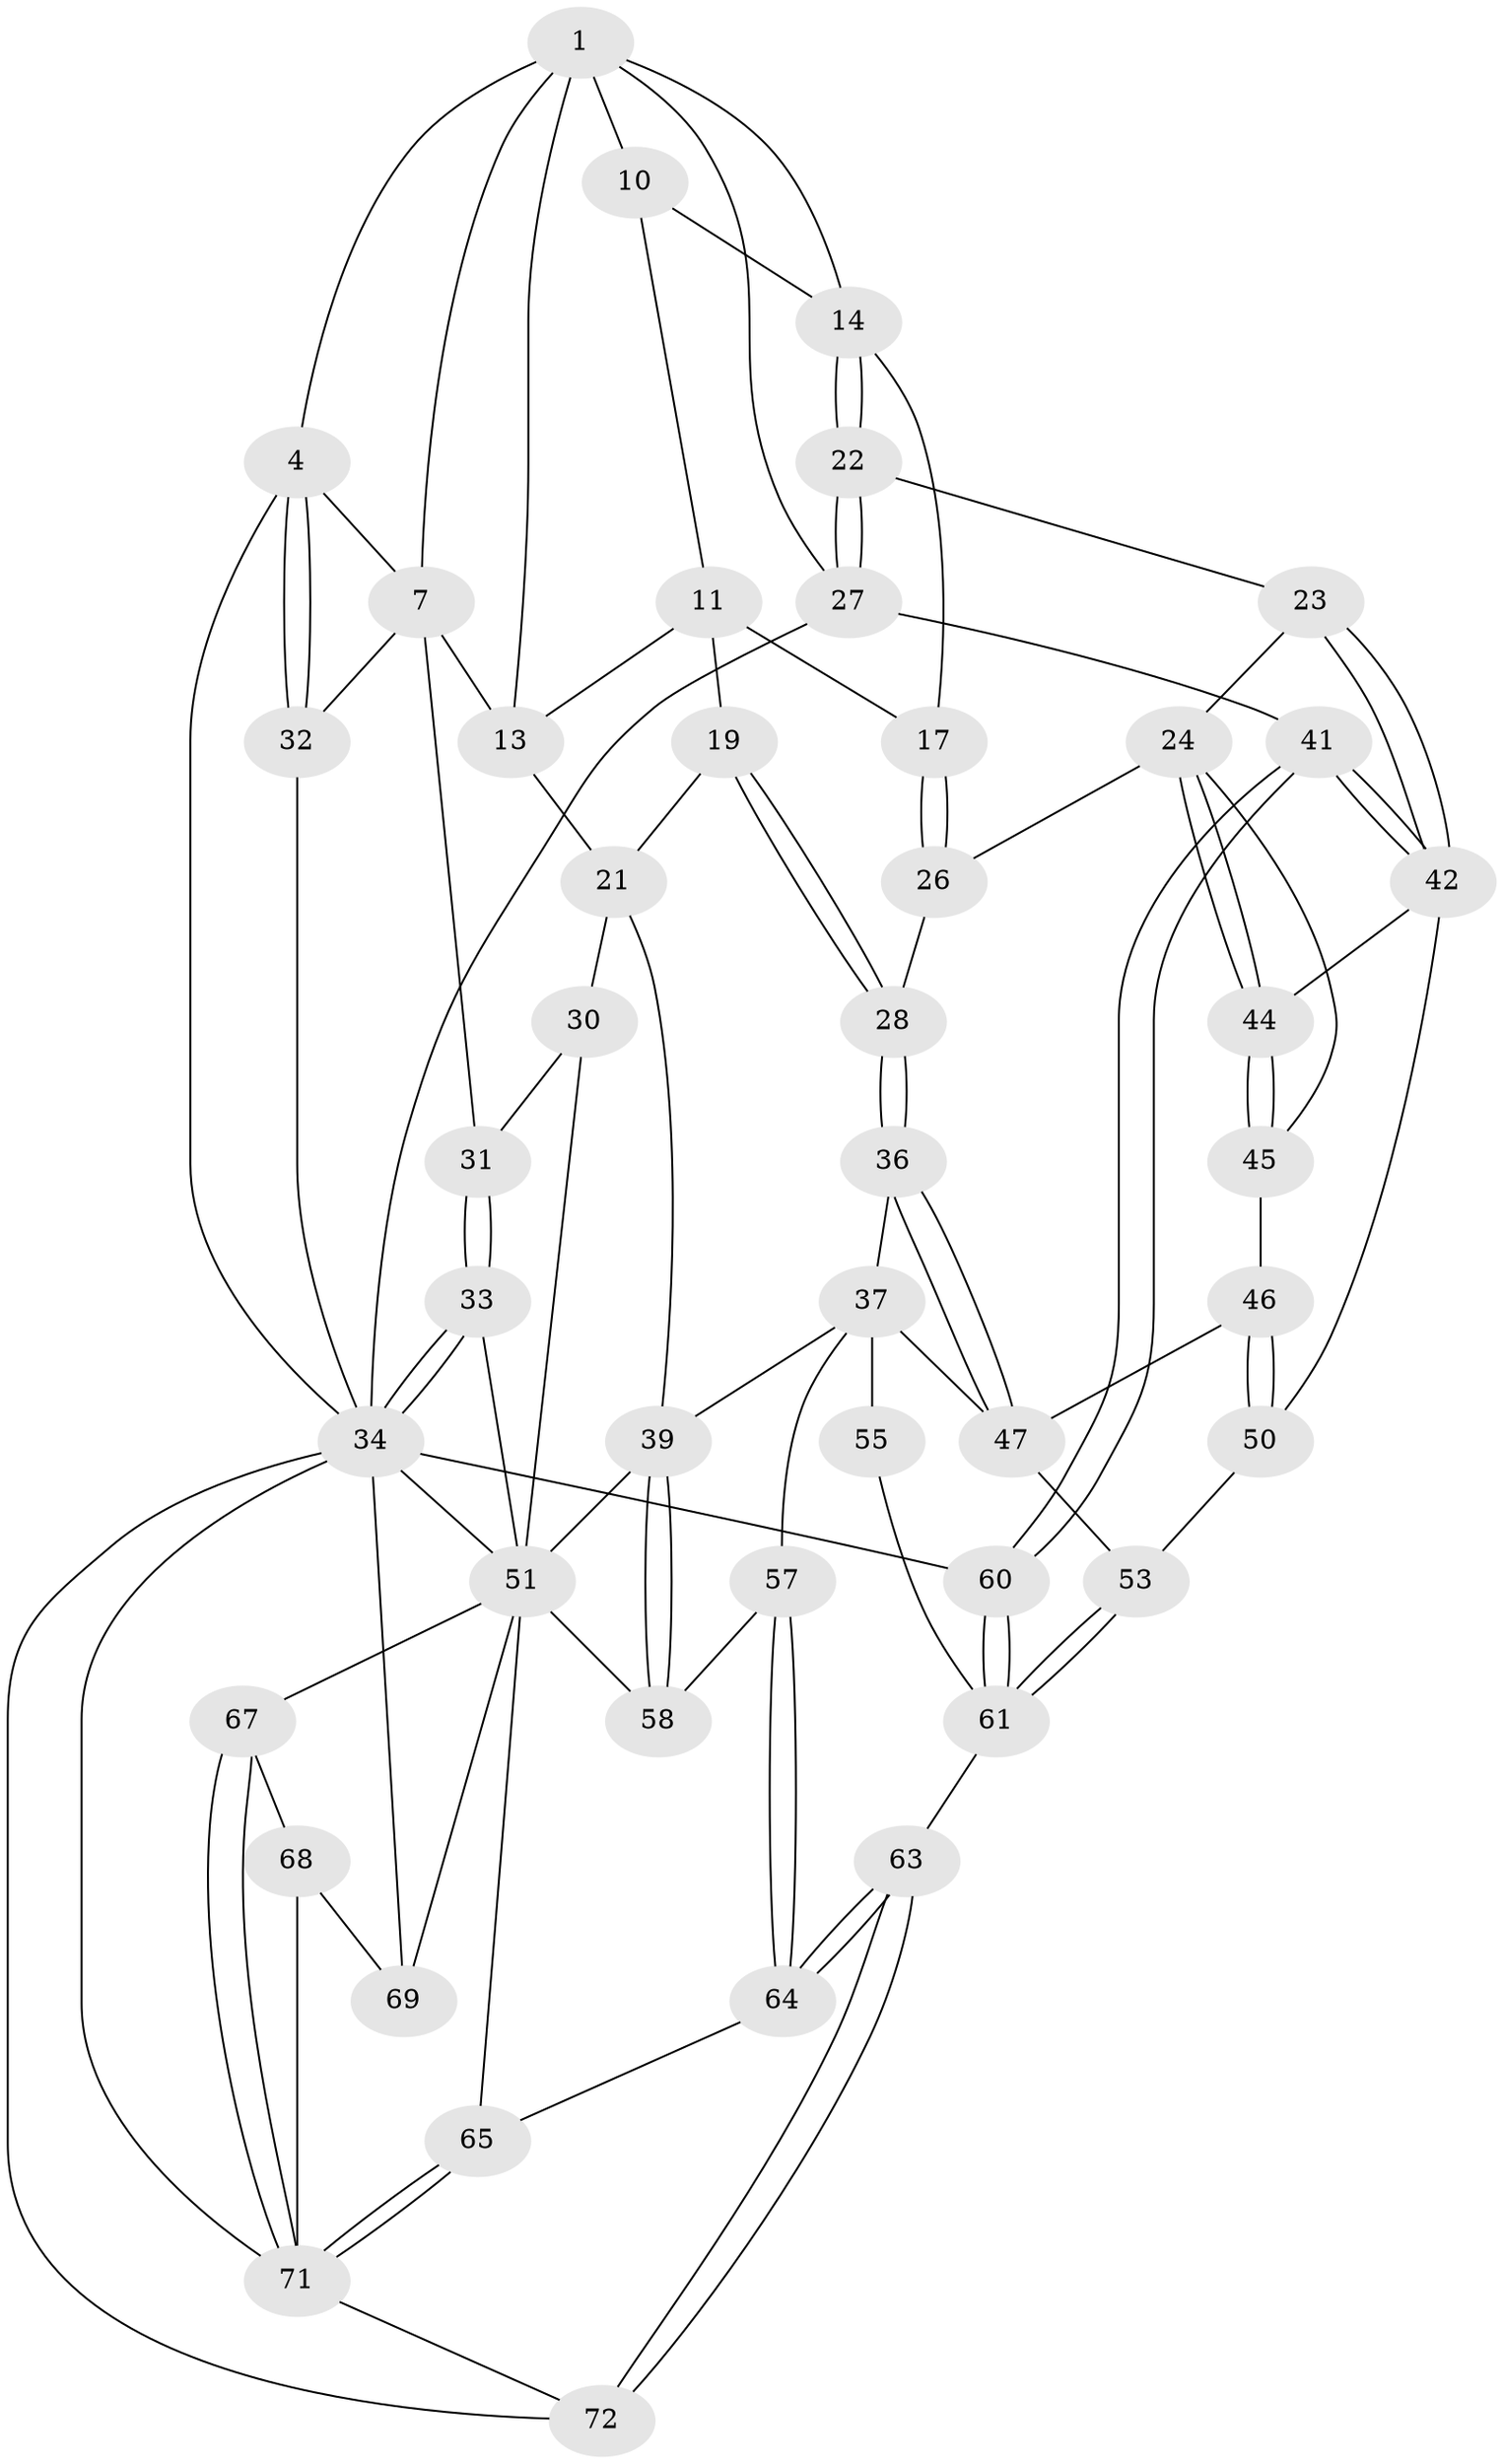 // original degree distribution, {3: 0.025974025974025976, 5: 0.5194805194805194, 4: 0.24675324675324675, 6: 0.2077922077922078}
// Generated by graph-tools (version 1.1) at 2025/21/03/04/25 18:21:07]
// undirected, 46 vertices, 107 edges
graph export_dot {
graph [start="1"]
  node [color=gray90,style=filled];
  1 [pos="+0.3635364026864359+0",super="+2+6"];
  4 [pos="+0+0",super="+5"];
  7 [pos="+0.06725536023299479+0.23982678628018758",super="+8"];
  10 [pos="+0.5698894220484436+0"];
  11 [pos="+0.4570687372694734+0.14620612804106525",super="+18+12"];
  13 [pos="+0.3664034668276472+0.19545076453907273",super="+16"];
  14 [pos="+0.8919540808565474+0.21701818407380982",super="+15"];
  17 [pos="+0.7210134645843383+0.2765835718520082"];
  19 [pos="+0.47115202381429994+0.402577048515944",super="+20"];
  21 [pos="+0.22333687127415386+0.3420724507386746",super="+29"];
  22 [pos="+1+0.3023445489423277"];
  23 [pos="+0.882503028403944+0.45136608157842806"];
  24 [pos="+0.834915428961875+0.48364184721225223",super="+25"];
  26 [pos="+0.7092358796318056+0.4168380984576114"];
  27 [pos="+1+0.3151742302072625"];
  28 [pos="+0.4734324503579217+0.44066013000785637"];
  30 [pos="+0.24081631911459012+0.5619964655338904"];
  31 [pos="+0.1775165934240935+0.5713336172148453"];
  32 [pos="+0+0.19911488567319646"];
  33 [pos="+0.02043915368326932+0.6803903722840439"];
  34 [pos="+0+0.7199950641449434",super="+35"];
  36 [pos="+0.4565524463122799+0.4902212278168852"];
  37 [pos="+0.44766294241762333+0.502537529761184",super="+49+38"];
  39 [pos="+0.40363789401991507+0.5356003814333563",super="+40"];
  41 [pos="+1+0.8701637943442668"];
  42 [pos="+1+0.8523817813215264",super="+43"];
  44 [pos="+0.9493359359594363+0.6540541877478899"];
  45 [pos="+0.7492517727074297+0.5538691824157377"];
  46 [pos="+0.7378445360523986+0.5717817483899992"];
  47 [pos="+0.7331785573561466+0.5744824564355723",super="+48"];
  50 [pos="+0.8414729619840168+0.7065312716241976"];
  51 [pos="+0.34975137077878315+0.760093952814145",super="+59+52"];
  53 [pos="+0.7350923218960971+0.7487827353202909"];
  55 [pos="+0.6347511242194714+0.7153328259257578"];
  57 [pos="+0.5510480765926449+0.758320986990269"];
  58 [pos="+0.4659545792954163+0.7213260131050945"];
  60 [pos="+1+0.9054667374428036"];
  61 [pos="+0.7572153177919628+0.8085574783909864",super="+62"];
  63 [pos="+0.6508206550595265+1"];
  64 [pos="+0.523135742197878+0.8182939415487976"];
  65 [pos="+0.4417611294521987+0.8342905596038002"];
  67 [pos="+0.33420505925023136+0.9180237899145511"];
  68 [pos="+0.25007286354135455+0.9047566898044634"];
  69 [pos="+0.24485007149626206+0.8972094838335652"];
  71 [pos="+0.49786345133123333+1",super="+73"];
  72 [pos="+0.6783163869363315+1"];
  1 -- 4;
  1 -- 10;
  1 -- 27;
  1 -- 14;
  1 -- 13;
  1 -- 7;
  4 -- 32;
  4 -- 32;
  4 -- 7;
  4 -- 34;
  7 -- 13;
  7 -- 32;
  7 -- 31;
  10 -- 11;
  10 -- 14;
  11 -- 19 [weight=2];
  11 -- 17;
  11 -- 13;
  13 -- 21;
  14 -- 22;
  14 -- 22;
  14 -- 17;
  17 -- 26;
  17 -- 26;
  19 -- 28;
  19 -- 28;
  19 -- 21;
  21 -- 30;
  21 -- 39;
  22 -- 23;
  22 -- 27;
  22 -- 27;
  23 -- 24;
  23 -- 42;
  23 -- 42;
  24 -- 44;
  24 -- 44;
  24 -- 26;
  24 -- 45;
  26 -- 28;
  27 -- 41;
  27 -- 34;
  28 -- 36;
  28 -- 36;
  30 -- 31;
  30 -- 51;
  31 -- 33;
  31 -- 33;
  32 -- 34;
  33 -- 34;
  33 -- 34;
  33 -- 51;
  34 -- 69;
  34 -- 71;
  34 -- 72;
  34 -- 60;
  34 -- 51;
  36 -- 37;
  36 -- 47;
  36 -- 47;
  37 -- 55 [weight=2];
  37 -- 47;
  37 -- 57;
  37 -- 39;
  39 -- 58;
  39 -- 58;
  39 -- 51;
  41 -- 42;
  41 -- 42;
  41 -- 60;
  41 -- 60;
  42 -- 50;
  42 -- 44;
  44 -- 45;
  44 -- 45;
  45 -- 46;
  46 -- 47;
  46 -- 50;
  46 -- 50;
  47 -- 53;
  50 -- 53;
  51 -- 67;
  51 -- 65;
  51 -- 58;
  51 -- 69;
  53 -- 61;
  53 -- 61;
  55 -- 61;
  57 -- 58;
  57 -- 64;
  57 -- 64;
  60 -- 61;
  60 -- 61;
  61 -- 63;
  63 -- 64;
  63 -- 64;
  63 -- 72;
  63 -- 72;
  64 -- 65;
  65 -- 71;
  65 -- 71;
  67 -- 68;
  67 -- 71;
  67 -- 71;
  68 -- 69;
  68 -- 71;
  71 -- 72;
}
